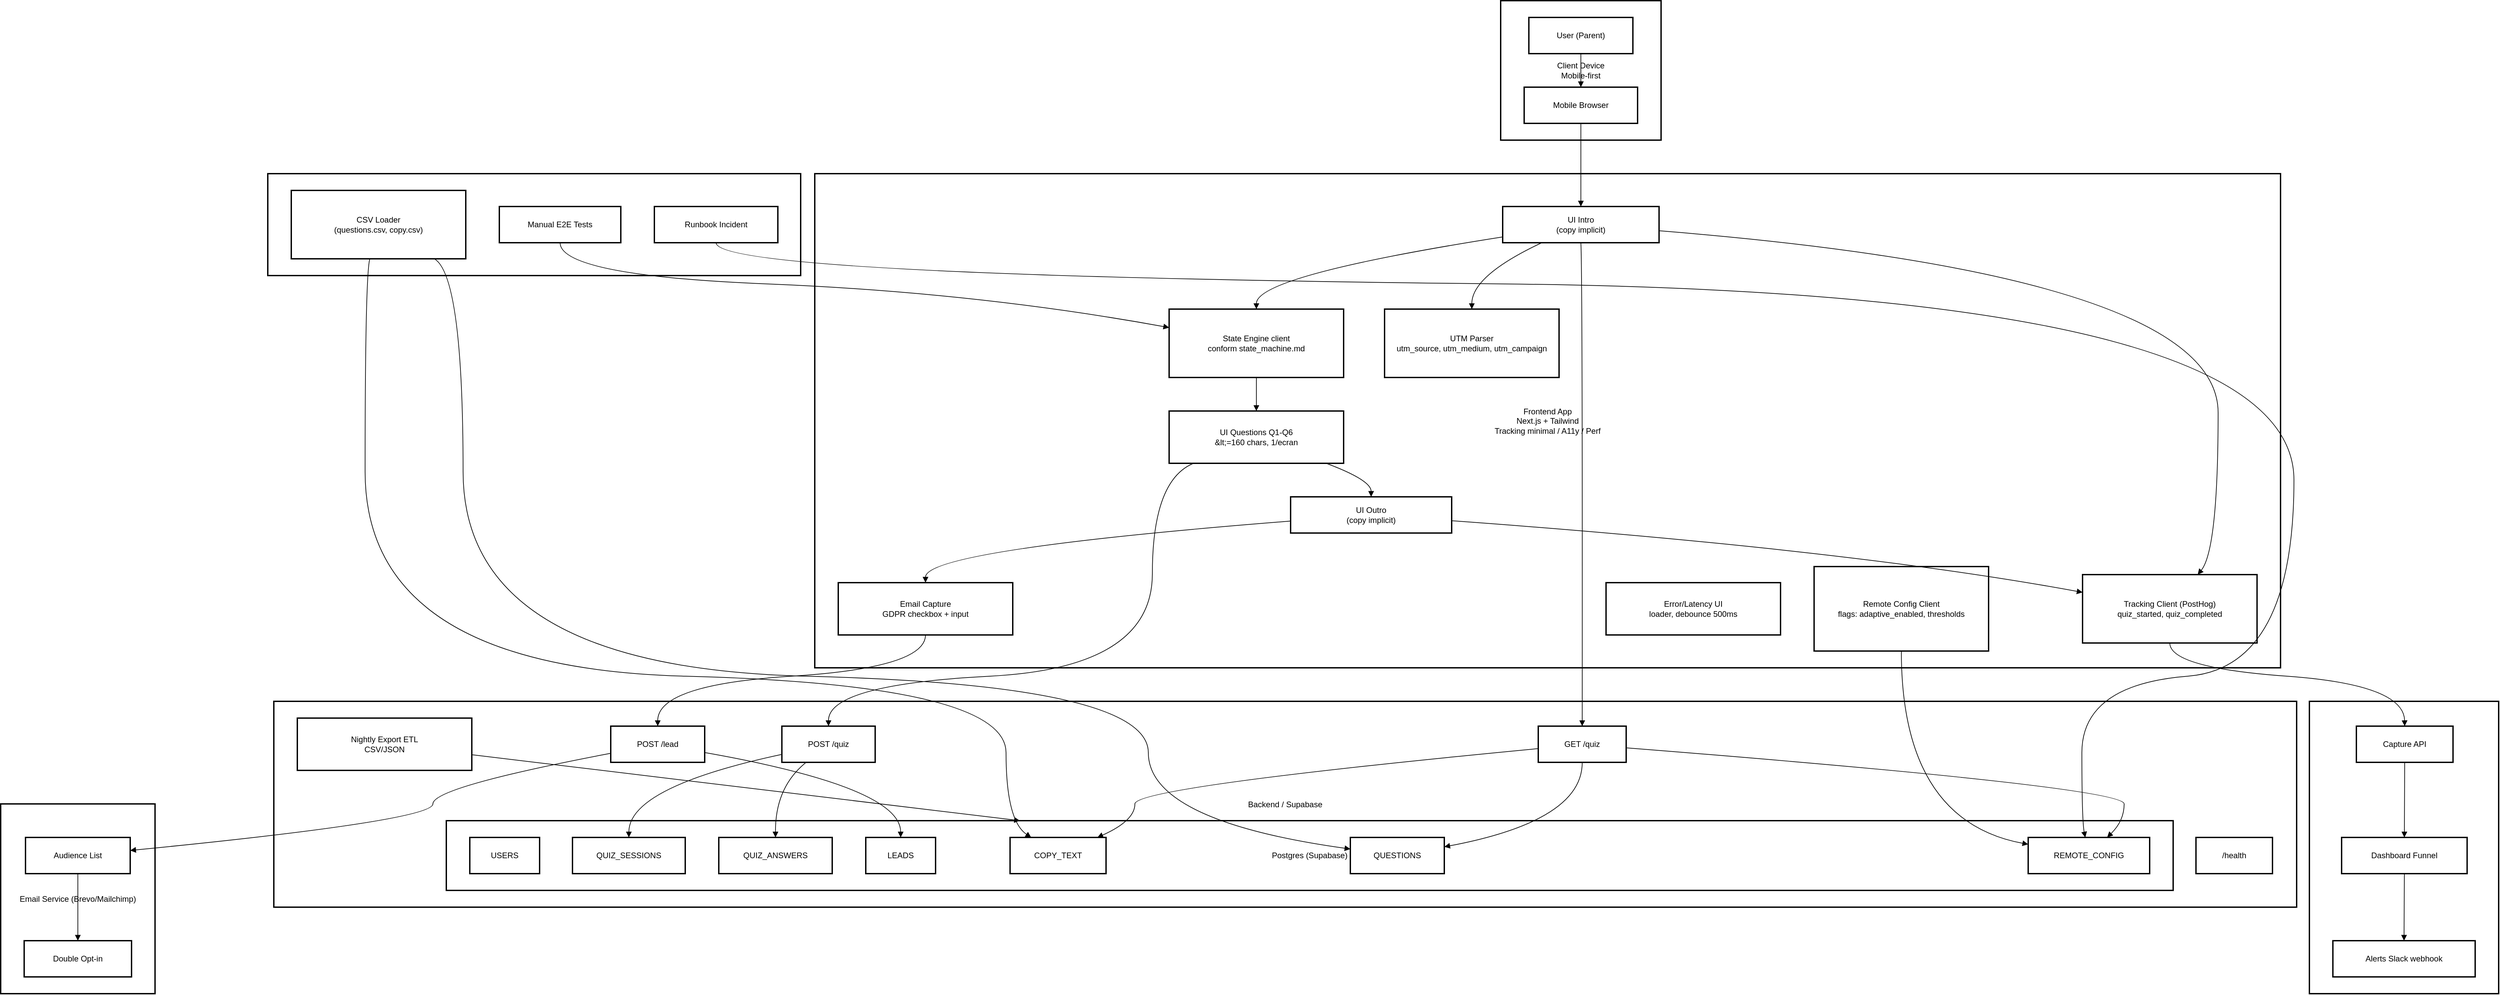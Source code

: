 <mxfile version="28.1.1">
  <diagram name="Page-1" id="0OnJtpL-dXBo37pqXAB-">
    <mxGraphModel dx="1880" dy="1211" grid="1" gridSize="10" guides="1" tooltips="1" connect="1" arrows="1" fold="1" page="1" pageScale="1" pageWidth="850" pageHeight="1100" math="0" shadow="0">
      <root>
        <mxCell id="0" />
        <mxCell id="1" parent="0" />
        <mxCell id="YpYV2MjoBSTZjq_3htq--1" value="Content / Ops" style="whiteSpace=wrap;strokeWidth=2;" vertex="1" parent="1">
          <mxGeometry x="418" y="278" width="794" height="152" as="geometry" />
        </mxCell>
        <mxCell id="YpYV2MjoBSTZjq_3htq--2" value="Email Service (Brevo/Mailchimp)" style="whiteSpace=wrap;strokeWidth=2;" vertex="1" parent="1">
          <mxGeometry x="20" y="1218" width="230" height="283" as="geometry" />
        </mxCell>
        <mxCell id="YpYV2MjoBSTZjq_3htq--3" value="Analytics PostHog" style="whiteSpace=wrap;strokeWidth=2;" vertex="1" parent="1">
          <mxGeometry x="3460" y="1065" width="282" height="436" as="geometry" />
        </mxCell>
        <mxCell id="YpYV2MjoBSTZjq_3htq--4" value="Backend / Supabase" style="whiteSpace=wrap;strokeWidth=2;" vertex="1" parent="1">
          <mxGeometry x="427" y="1065" width="3014" height="307" as="geometry" />
        </mxCell>
        <mxCell id="YpYV2MjoBSTZjq_3htq--5" value="Postgres (Supabase)" style="whiteSpace=wrap;strokeWidth=2;" vertex="1" parent="1">
          <mxGeometry x="684" y="1243" width="2573" height="104" as="geometry" />
        </mxCell>
        <mxCell id="YpYV2MjoBSTZjq_3htq--6" value="Frontend App&#xa;Next.js + Tailwind&#xa;Tracking minimal / A11y / Perf" style="whiteSpace=wrap;strokeWidth=2;" vertex="1" parent="1">
          <mxGeometry x="1233" y="278" width="2184" height="737" as="geometry" />
        </mxCell>
        <mxCell id="YpYV2MjoBSTZjq_3htq--7" value="Client Device&#xa;Mobile-first" style="whiteSpace=wrap;strokeWidth=2;" vertex="1" parent="1">
          <mxGeometry x="2255" y="20" width="239" height="208" as="geometry" />
        </mxCell>
        <mxCell id="YpYV2MjoBSTZjq_3htq--8" value="User (Parent)" style="whiteSpace=wrap;strokeWidth=2;" vertex="1" parent="1">
          <mxGeometry x="2297" y="45" width="155" height="54" as="geometry" />
        </mxCell>
        <mxCell id="YpYV2MjoBSTZjq_3htq--9" value="Mobile Browser" style="whiteSpace=wrap;strokeWidth=2;" vertex="1" parent="1">
          <mxGeometry x="2290" y="149" width="169" height="54" as="geometry" />
        </mxCell>
        <mxCell id="YpYV2MjoBSTZjq_3htq--10" value="UI Intro&#xa;(copy implicit)" style="whiteSpace=wrap;strokeWidth=2;" vertex="1" parent="1">
          <mxGeometry x="2258" y="327" width="233" height="54" as="geometry" />
        </mxCell>
        <mxCell id="YpYV2MjoBSTZjq_3htq--11" value="UI Questions Q1-Q6&#xa;&amp;lt;=160 chars, 1/ecran" style="whiteSpace=wrap;strokeWidth=2;" vertex="1" parent="1">
          <mxGeometry x="1761" y="632" width="260" height="78" as="geometry" />
        </mxCell>
        <mxCell id="YpYV2MjoBSTZjq_3htq--12" value="UI Outro&#xa;(copy implicit)" style="whiteSpace=wrap;strokeWidth=2;" vertex="1" parent="1">
          <mxGeometry x="1942" y="760" width="240" height="54" as="geometry" />
        </mxCell>
        <mxCell id="YpYV2MjoBSTZjq_3htq--13" value="Email Capture&#xa;GDPR checkbox + input" style="whiteSpace=wrap;strokeWidth=2;" vertex="1" parent="1">
          <mxGeometry x="1268" y="888" width="260" height="78" as="geometry" />
        </mxCell>
        <mxCell id="YpYV2MjoBSTZjq_3htq--14" value="State Engine client&#xa;conform state_machine.md" style="whiteSpace=wrap;strokeWidth=2;" vertex="1" parent="1">
          <mxGeometry x="1761" y="480" width="260" height="102" as="geometry" />
        </mxCell>
        <mxCell id="YpYV2MjoBSTZjq_3htq--15" value="Remote Config Client&#xa;flags: adaptive_enabled, thresholds" style="whiteSpace=wrap;strokeWidth=2;" vertex="1" parent="1">
          <mxGeometry x="2722" y="864" width="260" height="126" as="geometry" />
        </mxCell>
        <mxCell id="YpYV2MjoBSTZjq_3htq--16" value="Tracking Client (PostHog)&#xa;quiz_started, quiz_completed" style="whiteSpace=wrap;strokeWidth=2;" vertex="1" parent="1">
          <mxGeometry x="3122" y="876" width="260" height="102" as="geometry" />
        </mxCell>
        <mxCell id="YpYV2MjoBSTZjq_3htq--17" value="UTM Parser&#xa;utm_source, utm_medium, utm_campaign" style="whiteSpace=wrap;strokeWidth=2;" vertex="1" parent="1">
          <mxGeometry x="2082" y="480" width="260" height="102" as="geometry" />
        </mxCell>
        <mxCell id="YpYV2MjoBSTZjq_3htq--18" value="Error/Latency UI&#xa;loader, debounce 500ms" style="whiteSpace=wrap;strokeWidth=2;" vertex="1" parent="1">
          <mxGeometry x="2412" y="888" width="260" height="78" as="geometry" />
        </mxCell>
        <mxCell id="YpYV2MjoBSTZjq_3htq--19" value="GET /quiz" style="whiteSpace=wrap;strokeWidth=2;" vertex="1" parent="1">
          <mxGeometry x="2311" y="1102" width="131" height="54" as="geometry" />
        </mxCell>
        <mxCell id="YpYV2MjoBSTZjq_3htq--20" value="POST /quiz" style="whiteSpace=wrap;strokeWidth=2;" vertex="1" parent="1">
          <mxGeometry x="1184" y="1102" width="139" height="54" as="geometry" />
        </mxCell>
        <mxCell id="YpYV2MjoBSTZjq_3htq--21" value="POST /lead" style="whiteSpace=wrap;strokeWidth=2;" vertex="1" parent="1">
          <mxGeometry x="929" y="1102" width="140" height="54" as="geometry" />
        </mxCell>
        <mxCell id="YpYV2MjoBSTZjq_3htq--22" value="/health" style="whiteSpace=wrap;strokeWidth=2;" vertex="1" parent="1">
          <mxGeometry x="3291" y="1268" width="114" height="54" as="geometry" />
        </mxCell>
        <mxCell id="YpYV2MjoBSTZjq_3htq--23" value="USERS" style="whiteSpace=wrap;strokeWidth=2;" vertex="1" parent="1">
          <mxGeometry x="719" y="1268" width="104" height="54" as="geometry" />
        </mxCell>
        <mxCell id="YpYV2MjoBSTZjq_3htq--24" value="QUIZ_SESSIONS" style="whiteSpace=wrap;strokeWidth=2;" vertex="1" parent="1">
          <mxGeometry x="872" y="1268" width="168" height="54" as="geometry" />
        </mxCell>
        <mxCell id="YpYV2MjoBSTZjq_3htq--25" value="QUIZ_ANSWERS" style="whiteSpace=wrap;strokeWidth=2;" vertex="1" parent="1">
          <mxGeometry x="1090" y="1268" width="169" height="54" as="geometry" />
        </mxCell>
        <mxCell id="YpYV2MjoBSTZjq_3htq--26" value="LEADS" style="whiteSpace=wrap;strokeWidth=2;" vertex="1" parent="1">
          <mxGeometry x="1309" y="1268" width="104" height="54" as="geometry" />
        </mxCell>
        <mxCell id="YpYV2MjoBSTZjq_3htq--27" value="COPY_TEXT" style="whiteSpace=wrap;strokeWidth=2;" vertex="1" parent="1">
          <mxGeometry x="1524" y="1268" width="143" height="54" as="geometry" />
        </mxCell>
        <mxCell id="YpYV2MjoBSTZjq_3htq--28" value="QUESTIONS" style="whiteSpace=wrap;strokeWidth=2;" vertex="1" parent="1">
          <mxGeometry x="2031" y="1268" width="140" height="54" as="geometry" />
        </mxCell>
        <mxCell id="YpYV2MjoBSTZjq_3htq--29" value="REMOTE_CONFIG" style="whiteSpace=wrap;strokeWidth=2;" vertex="1" parent="1">
          <mxGeometry x="3041" y="1268" width="181" height="54" as="geometry" />
        </mxCell>
        <mxCell id="YpYV2MjoBSTZjq_3htq--30" value="Nightly Export ETL&#xa;CSV/JSON" style="whiteSpace=wrap;strokeWidth=2;" vertex="1" parent="1">
          <mxGeometry x="462" y="1090" width="260" height="78" as="geometry" />
        </mxCell>
        <mxCell id="YpYV2MjoBSTZjq_3htq--31" value="Capture API" style="whiteSpace=wrap;strokeWidth=2;" vertex="1" parent="1">
          <mxGeometry x="3530" y="1102" width="144" height="54" as="geometry" />
        </mxCell>
        <mxCell id="YpYV2MjoBSTZjq_3htq--32" value="Dashboard Funnel" style="whiteSpace=wrap;strokeWidth=2;" vertex="1" parent="1">
          <mxGeometry x="3508" y="1268" width="187" height="54" as="geometry" />
        </mxCell>
        <mxCell id="YpYV2MjoBSTZjq_3htq--33" value="Alerts Slack webhook" style="whiteSpace=wrap;strokeWidth=2;" vertex="1" parent="1">
          <mxGeometry x="3495" y="1422" width="212" height="54" as="geometry" />
        </mxCell>
        <mxCell id="YpYV2MjoBSTZjq_3htq--34" value="Audience List" style="whiteSpace=wrap;strokeWidth=2;" vertex="1" parent="1">
          <mxGeometry x="57" y="1268" width="156" height="54" as="geometry" />
        </mxCell>
        <mxCell id="YpYV2MjoBSTZjq_3htq--35" value="Double Opt-in" style="whiteSpace=wrap;strokeWidth=2;" vertex="1" parent="1">
          <mxGeometry x="55" y="1422" width="160" height="54" as="geometry" />
        </mxCell>
        <mxCell id="YpYV2MjoBSTZjq_3htq--36" value="CSV Loader&#xa;(questions.csv, copy.csv)" style="whiteSpace=wrap;strokeWidth=2;" vertex="1" parent="1">
          <mxGeometry x="453" y="303" width="260" height="102" as="geometry" />
        </mxCell>
        <mxCell id="YpYV2MjoBSTZjq_3htq--37" value="Runbook Incident" style="whiteSpace=wrap;strokeWidth=2;" vertex="1" parent="1">
          <mxGeometry x="994" y="327" width="184" height="54" as="geometry" />
        </mxCell>
        <mxCell id="YpYV2MjoBSTZjq_3htq--38" value="Manual E2E Tests" style="whiteSpace=wrap;strokeWidth=2;" vertex="1" parent="1">
          <mxGeometry x="763" y="327" width="181" height="54" as="geometry" />
        </mxCell>
        <mxCell id="YpYV2MjoBSTZjq_3htq--39" value="" style="curved=1;startArrow=none;endArrow=block;exitX=0.5;exitY=1;entryX=0.5;entryY=0;rounded=0;" edge="1" parent="1" source="YpYV2MjoBSTZjq_3htq--8" target="YpYV2MjoBSTZjq_3htq--9">
          <mxGeometry relative="1" as="geometry">
            <Array as="points" />
          </mxGeometry>
        </mxCell>
        <mxCell id="YpYV2MjoBSTZjq_3htq--40" value="" style="curved=1;startArrow=none;endArrow=block;exitX=0.5;exitY=1;entryX=0.5;entryY=0;rounded=0;" edge="1" parent="1" source="YpYV2MjoBSTZjq_3htq--9" target="YpYV2MjoBSTZjq_3htq--10">
          <mxGeometry relative="1" as="geometry">
            <Array as="points" />
          </mxGeometry>
        </mxCell>
        <mxCell id="YpYV2MjoBSTZjq_3htq--41" value="" style="curved=1;startArrow=none;endArrow=block;exitX=0;exitY=0.84;entryX=0.5;entryY=0;rounded=0;" edge="1" parent="1" source="YpYV2MjoBSTZjq_3htq--10" target="YpYV2MjoBSTZjq_3htq--14">
          <mxGeometry relative="1" as="geometry">
            <Array as="points">
              <mxPoint x="1891" y="430" />
            </Array>
          </mxGeometry>
        </mxCell>
        <mxCell id="YpYV2MjoBSTZjq_3htq--42" value="" style="curved=1;startArrow=none;endArrow=block;exitX=1;exitY=0.67;entryX=0.66;entryY=0;rounded=0;" edge="1" parent="1" source="YpYV2MjoBSTZjq_3htq--10" target="YpYV2MjoBSTZjq_3htq--16">
          <mxGeometry relative="1" as="geometry">
            <Array as="points">
              <mxPoint x="3324" y="430" />
              <mxPoint x="3324" y="839" />
            </Array>
          </mxGeometry>
        </mxCell>
        <mxCell id="YpYV2MjoBSTZjq_3htq--43" value="" style="curved=1;startArrow=none;endArrow=block;exitX=0.25;exitY=1;entryX=0.5;entryY=0;rounded=0;" edge="1" parent="1" source="YpYV2MjoBSTZjq_3htq--10" target="YpYV2MjoBSTZjq_3htq--17">
          <mxGeometry relative="1" as="geometry">
            <Array as="points">
              <mxPoint x="2212" y="430" />
            </Array>
          </mxGeometry>
        </mxCell>
        <mxCell id="YpYV2MjoBSTZjq_3htq--44" value="" style="curved=1;startArrow=none;endArrow=block;exitX=0.5;exitY=1;entryX=0.5;entryY=0;rounded=0;" edge="1" parent="1" source="YpYV2MjoBSTZjq_3htq--14" target="YpYV2MjoBSTZjq_3htq--11">
          <mxGeometry relative="1" as="geometry">
            <Array as="points" />
          </mxGeometry>
        </mxCell>
        <mxCell id="YpYV2MjoBSTZjq_3htq--45" value="" style="curved=1;startArrow=none;endArrow=block;exitX=0.9;exitY=1;entryX=0.5;entryY=0;rounded=0;" edge="1" parent="1" source="YpYV2MjoBSTZjq_3htq--11" target="YpYV2MjoBSTZjq_3htq--12">
          <mxGeometry relative="1" as="geometry">
            <Array as="points">
              <mxPoint x="2062" y="735" />
            </Array>
          </mxGeometry>
        </mxCell>
        <mxCell id="YpYV2MjoBSTZjq_3htq--46" value="" style="curved=1;startArrow=none;endArrow=block;exitX=0;exitY=0.67;entryX=0.5;entryY=0;rounded=0;" edge="1" parent="1" source="YpYV2MjoBSTZjq_3htq--12" target="YpYV2MjoBSTZjq_3htq--13">
          <mxGeometry relative="1" as="geometry">
            <Array as="points">
              <mxPoint x="1398" y="839" />
            </Array>
          </mxGeometry>
        </mxCell>
        <mxCell id="YpYV2MjoBSTZjq_3htq--47" value="" style="curved=1;startArrow=none;endArrow=block;exitX=0.14;exitY=1;entryX=0.5;entryY=0;rounded=0;" edge="1" parent="1" source="YpYV2MjoBSTZjq_3htq--11" target="YpYV2MjoBSTZjq_3htq--20">
          <mxGeometry relative="1" as="geometry">
            <Array as="points">
              <mxPoint x="1736" y="735" />
              <mxPoint x="1736" y="1015" />
              <mxPoint x="1253" y="1040" />
            </Array>
          </mxGeometry>
        </mxCell>
        <mxCell id="YpYV2MjoBSTZjq_3htq--48" value="" style="curved=1;startArrow=none;endArrow=block;exitX=0.5;exitY=1;entryX=0.5;entryY=0;rounded=0;" edge="1" parent="1" source="YpYV2MjoBSTZjq_3htq--13" target="YpYV2MjoBSTZjq_3htq--21">
          <mxGeometry relative="1" as="geometry">
            <Array as="points">
              <mxPoint x="1398" y="1015" />
              <mxPoint x="999" y="1040" />
            </Array>
          </mxGeometry>
        </mxCell>
        <mxCell id="YpYV2MjoBSTZjq_3htq--49" value="" style="curved=1;startArrow=none;endArrow=block;exitX=0.5;exitY=1;entryX=0.5;entryY=0;rounded=0;" edge="1" parent="1" source="YpYV2MjoBSTZjq_3htq--10" target="YpYV2MjoBSTZjq_3htq--19">
          <mxGeometry relative="1" as="geometry">
            <Array as="points">
              <mxPoint x="2377" y="430" />
            </Array>
          </mxGeometry>
        </mxCell>
        <mxCell id="YpYV2MjoBSTZjq_3htq--50" value="" style="curved=1;startArrow=none;endArrow=block;exitX=0.5;exitY=1;entryX=1;entryY=0.26;rounded=0;" edge="1" parent="1" source="YpYV2MjoBSTZjq_3htq--19" target="YpYV2MjoBSTZjq_3htq--28">
          <mxGeometry relative="1" as="geometry">
            <Array as="points">
              <mxPoint x="2377" y="1243" />
            </Array>
          </mxGeometry>
        </mxCell>
        <mxCell id="YpYV2MjoBSTZjq_3htq--51" value="" style="curved=1;startArrow=none;endArrow=block;exitX=0;exitY=0.62;entryX=0.91;entryY=0;rounded=0;" edge="1" parent="1" source="YpYV2MjoBSTZjq_3htq--19" target="YpYV2MjoBSTZjq_3htq--27">
          <mxGeometry relative="1" as="geometry">
            <Array as="points">
              <mxPoint x="1710" y="1193" />
              <mxPoint x="1710" y="1243" />
            </Array>
          </mxGeometry>
        </mxCell>
        <mxCell id="YpYV2MjoBSTZjq_3htq--52" value="" style="curved=1;startArrow=none;endArrow=block;exitX=0;exitY=0.78;entryX=0.5;entryY=0;rounded=0;" edge="1" parent="1" source="YpYV2MjoBSTZjq_3htq--20" target="YpYV2MjoBSTZjq_3htq--24">
          <mxGeometry relative="1" as="geometry">
            <Array as="points">
              <mxPoint x="956" y="1193" />
            </Array>
          </mxGeometry>
        </mxCell>
        <mxCell id="YpYV2MjoBSTZjq_3htq--53" value="" style="curved=1;startArrow=none;endArrow=block;exitX=0.26;exitY=1;entryX=0.5;entryY=0;rounded=0;" edge="1" parent="1" source="YpYV2MjoBSTZjq_3htq--20" target="YpYV2MjoBSTZjq_3htq--25">
          <mxGeometry relative="1" as="geometry">
            <Array as="points">
              <mxPoint x="1174" y="1193" />
            </Array>
          </mxGeometry>
        </mxCell>
        <mxCell id="YpYV2MjoBSTZjq_3htq--54" value="" style="curved=1;startArrow=none;endArrow=block;exitX=1;exitY=0.73;entryX=0.5;entryY=0;rounded=0;" edge="1" parent="1" source="YpYV2MjoBSTZjq_3htq--21" target="YpYV2MjoBSTZjq_3htq--26">
          <mxGeometry relative="1" as="geometry">
            <Array as="points">
              <mxPoint x="1361" y="1193" />
            </Array>
          </mxGeometry>
        </mxCell>
        <mxCell id="YpYV2MjoBSTZjq_3htq--55" value="" style="curved=1;startArrow=none;endArrow=block;exitX=1;exitY=0.6;entryX=0.65;entryY=0;rounded=0;" edge="1" parent="1" source="YpYV2MjoBSTZjq_3htq--19" target="YpYV2MjoBSTZjq_3htq--29">
          <mxGeometry relative="1" as="geometry">
            <Array as="points">
              <mxPoint x="3184" y="1193" />
              <mxPoint x="3184" y="1243" />
            </Array>
          </mxGeometry>
        </mxCell>
        <mxCell id="YpYV2MjoBSTZjq_3htq--56" value="" style="curved=1;startArrow=none;endArrow=block;exitX=0.5;exitY=1;entryX=0.5;entryY=0;rounded=0;" edge="1" parent="1" source="YpYV2MjoBSTZjq_3htq--16" target="YpYV2MjoBSTZjq_3htq--31">
          <mxGeometry relative="1" as="geometry">
            <Array as="points">
              <mxPoint x="3252" y="1015" />
              <mxPoint x="3601" y="1040" />
            </Array>
          </mxGeometry>
        </mxCell>
        <mxCell id="YpYV2MjoBSTZjq_3htq--57" value="" style="curved=1;startArrow=none;endArrow=block;exitX=0.5;exitY=1;entryX=0.5;entryY=0;rounded=0;" edge="1" parent="1" source="YpYV2MjoBSTZjq_3htq--31" target="YpYV2MjoBSTZjq_3htq--32">
          <mxGeometry relative="1" as="geometry">
            <Array as="points" />
          </mxGeometry>
        </mxCell>
        <mxCell id="YpYV2MjoBSTZjq_3htq--58" value="" style="curved=1;startArrow=none;endArrow=block;exitX=0.5;exitY=1;entryX=0.5;entryY=0;rounded=0;" edge="1" parent="1" source="YpYV2MjoBSTZjq_3htq--32" target="YpYV2MjoBSTZjq_3htq--33">
          <mxGeometry relative="1" as="geometry">
            <Array as="points" />
          </mxGeometry>
        </mxCell>
        <mxCell id="YpYV2MjoBSTZjq_3htq--59" value="" style="curved=1;startArrow=none;endArrow=block;exitX=0;exitY=0.75;entryX=1;entryY=0.36;rounded=0;" edge="1" parent="1" source="YpYV2MjoBSTZjq_3htq--21" target="YpYV2MjoBSTZjq_3htq--34">
          <mxGeometry relative="1" as="geometry">
            <Array as="points">
              <mxPoint x="664" y="1193" />
              <mxPoint x="664" y="1243" />
            </Array>
          </mxGeometry>
        </mxCell>
        <mxCell id="YpYV2MjoBSTZjq_3htq--60" value="" style="curved=1;startArrow=none;endArrow=block;exitX=0.5;exitY=1;entryX=0.5;entryY=0;rounded=0;" edge="1" parent="1" source="YpYV2MjoBSTZjq_3htq--34" target="YpYV2MjoBSTZjq_3htq--35">
          <mxGeometry relative="1" as="geometry">
            <Array as="points" />
          </mxGeometry>
        </mxCell>
        <mxCell id="YpYV2MjoBSTZjq_3htq--61" value="" style="curved=1;startArrow=none;endArrow=block;exitX=0.82;exitY=1;entryX=0;entryY=0.32;rounded=0;" edge="1" parent="1" source="YpYV2MjoBSTZjq_3htq--36" target="YpYV2MjoBSTZjq_3htq--28">
          <mxGeometry relative="1" as="geometry">
            <Array as="points">
              <mxPoint x="709" y="430" />
              <mxPoint x="709" y="1015" />
              <mxPoint x="1730" y="1040" />
              <mxPoint x="1730" y="1243" />
            </Array>
          </mxGeometry>
        </mxCell>
        <mxCell id="YpYV2MjoBSTZjq_3htq--62" value="" style="curved=1;startArrow=none;endArrow=block;exitX=0.45;exitY=1;entryX=0.22;entryY=0;rounded=0;" edge="1" parent="1" source="YpYV2MjoBSTZjq_3htq--36" target="YpYV2MjoBSTZjq_3htq--27">
          <mxGeometry relative="1" as="geometry">
            <Array as="points">
              <mxPoint x="563" y="430" />
              <mxPoint x="563" y="1015" />
              <mxPoint x="1518" y="1040" />
              <mxPoint x="1518" y="1243" />
            </Array>
          </mxGeometry>
        </mxCell>
        <mxCell id="YpYV2MjoBSTZjq_3htq--63" value="" style="curved=1;startArrow=none;endArrow=block;exitX=0.5;exitY=1;entryX=0.47;entryY=0;rounded=0;" edge="1" parent="1" source="YpYV2MjoBSTZjq_3htq--37" target="YpYV2MjoBSTZjq_3htq--29">
          <mxGeometry relative="1" as="geometry">
            <Array as="points">
              <mxPoint x="1086" y="430" />
              <mxPoint x="3437" y="455" />
              <mxPoint x="3437" y="1015" />
              <mxPoint x="3121" y="1040" />
              <mxPoint x="3121" y="1243" />
            </Array>
          </mxGeometry>
        </mxCell>
        <mxCell id="YpYV2MjoBSTZjq_3htq--64" value="" style="curved=1;startArrow=none;endArrow=block;exitX=0.5;exitY=1;entryX=0;entryY=0.27;rounded=0;" edge="1" parent="1" source="YpYV2MjoBSTZjq_3htq--38" target="YpYV2MjoBSTZjq_3htq--14">
          <mxGeometry relative="1" as="geometry">
            <Array as="points">
              <mxPoint x="854" y="430" />
              <mxPoint x="1472" y="455" />
            </Array>
          </mxGeometry>
        </mxCell>
        <mxCell id="YpYV2MjoBSTZjq_3htq--65" value="" style="curved=1;startArrow=none;endArrow=block;exitX=0.5;exitY=1;entryX=0;entryY=0.19;rounded=0;" edge="1" parent="1" source="YpYV2MjoBSTZjq_3htq--15" target="YpYV2MjoBSTZjq_3htq--29">
          <mxGeometry relative="1" as="geometry">
            <Array as="points">
              <mxPoint x="2852" y="1243" />
            </Array>
          </mxGeometry>
        </mxCell>
        <mxCell id="YpYV2MjoBSTZjq_3htq--66" value="" style="curved=1;startArrow=none;endArrow=block;exitX=1;exitY=0.66;entryX=0;entryY=0.26;rounded=0;" edge="1" parent="1" source="YpYV2MjoBSTZjq_3htq--12" target="YpYV2MjoBSTZjq_3htq--16">
          <mxGeometry relative="1" as="geometry">
            <Array as="points">
              <mxPoint x="2779" y="839" />
            </Array>
          </mxGeometry>
        </mxCell>
        <mxCell id="YpYV2MjoBSTZjq_3htq--67" value="" style="curved=1;startArrow=none;endArrow=block;rounded=0;" edge="1" parent="1" source="YpYV2MjoBSTZjq_3htq--30" target="YpYV2MjoBSTZjq_3htq--5">
          <mxGeometry relative="1" as="geometry">
            <Array as="points" />
          </mxGeometry>
        </mxCell>
      </root>
    </mxGraphModel>
  </diagram>
</mxfile>
